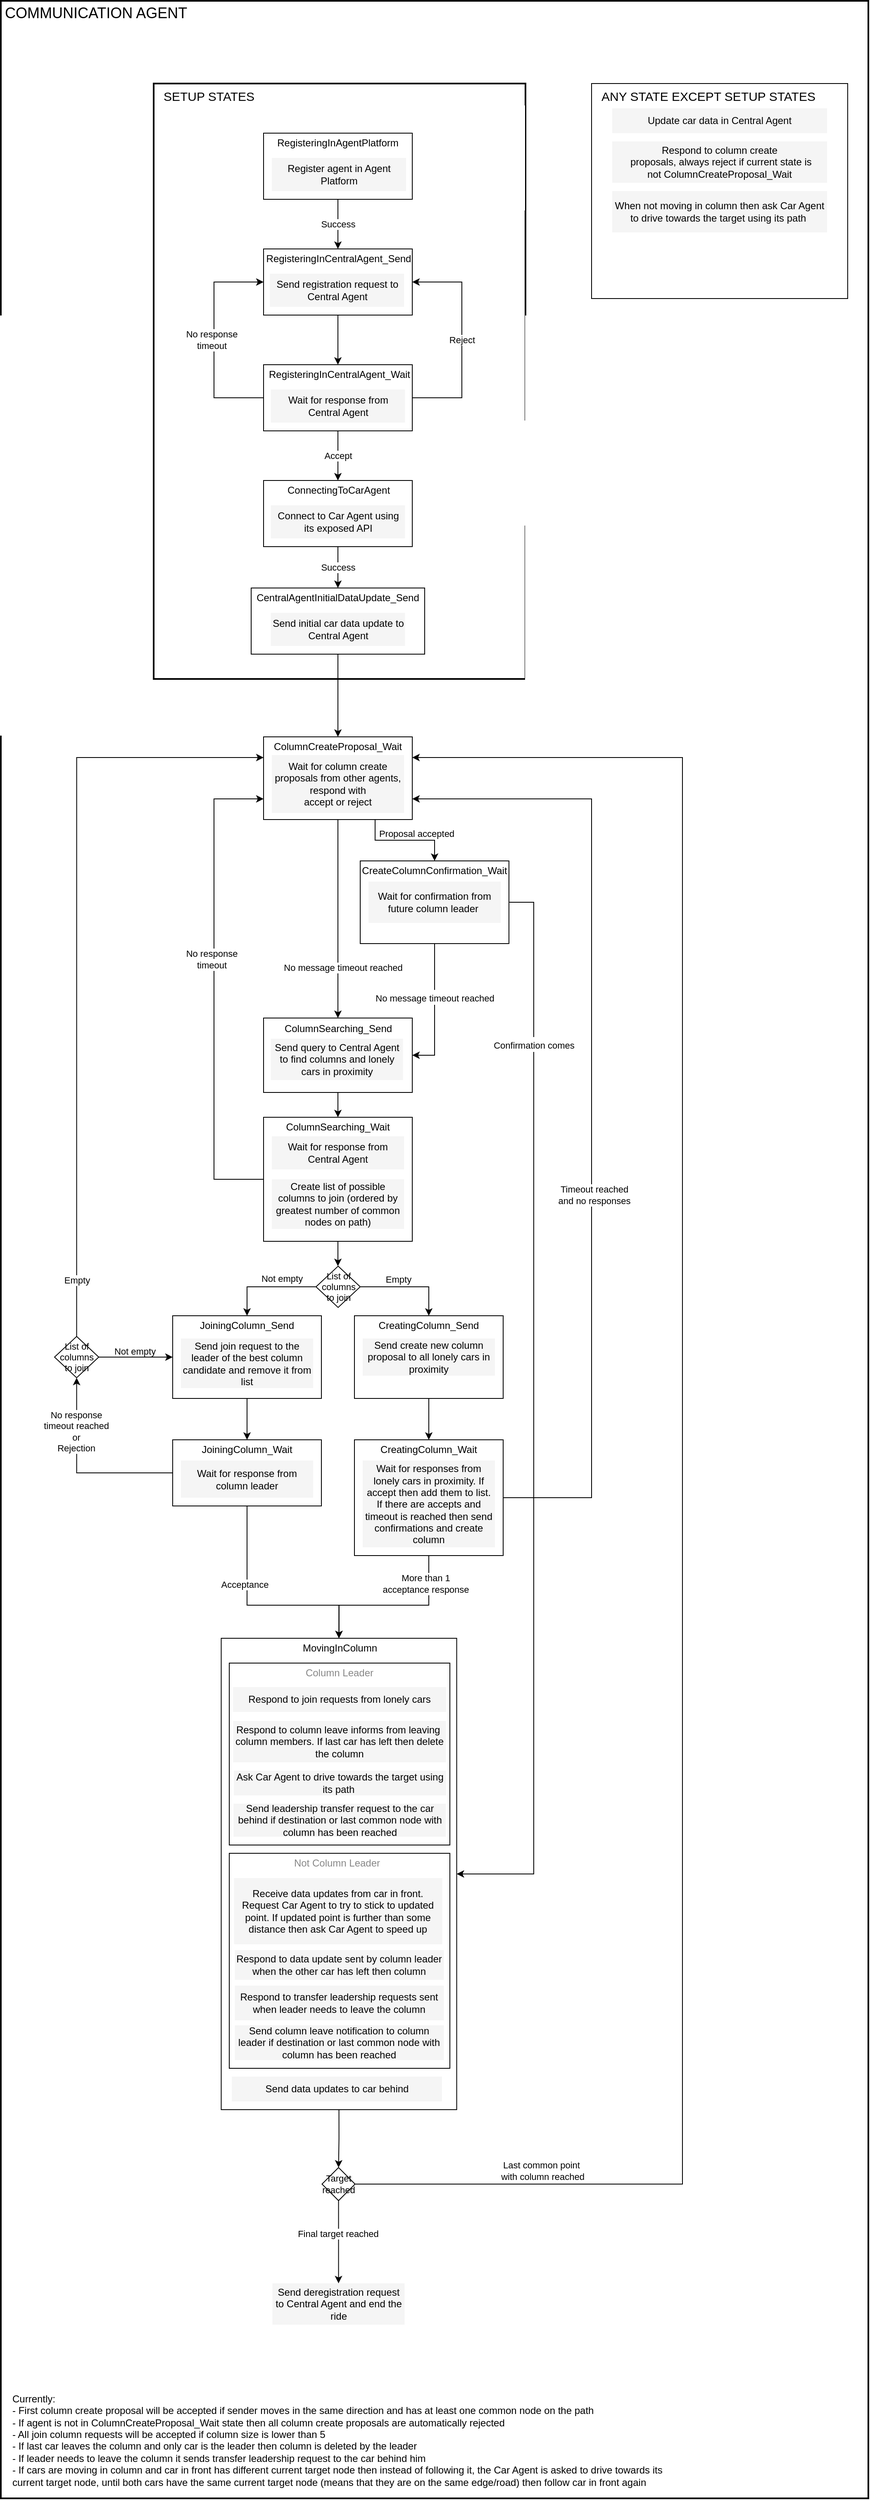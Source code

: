 <mxfile version="14.7.0" type="device"><diagram id="YHQvVkhEAeTArDSiak0m" name="Page-1"><mxGraphModel dx="2484" dy="1894" grid="1" gridSize="10" guides="1" tooltips="1" connect="1" arrows="1" fold="1" page="1" pageScale="1" pageWidth="850" pageHeight="1100" math="0" shadow="0"><root><mxCell id="0"/><mxCell id="1" parent="0"/><mxCell id="WsR1VH7Q-AWfzBjwZzE3-35" value="" style="rounded=0;whiteSpace=wrap;html=1;strokeWidth=2;labelBorderColor=none;" parent="1" vertex="1"><mxGeometry x="-45" y="-510" width="1050" height="3020" as="geometry"/></mxCell><mxCell id="WsR1VH7Q-AWfzBjwZzE3-46" value="" style="rounded=0;whiteSpace=wrap;html=1;" parent="1" vertex="1"><mxGeometry x="670" y="-410" width="310" height="260" as="geometry"/></mxCell><mxCell id="WsR1VH7Q-AWfzBjwZzE3-3" value="Success" style="edgeStyle=orthogonalEdgeStyle;rounded=0;orthogonalLoop=1;jettySize=auto;html=1;exitX=0.5;exitY=1;exitDx=0;exitDy=0;entryX=0.5;entryY=0;entryDx=0;entryDy=0;" parent="1" source="WsR1VH7Q-AWfzBjwZzE3-1" target="WsR1VH7Q-AWfzBjwZzE3-2" edge="1"><mxGeometry relative="1" as="geometry"/></mxCell><mxCell id="WsR1VH7Q-AWfzBjwZzE3-1" value="" style="rounded=0;whiteSpace=wrap;html=1;" parent="1" vertex="1"><mxGeometry x="273" y="-350" width="180" height="80" as="geometry"/></mxCell><mxCell id="WsR1VH7Q-AWfzBjwZzE3-5" style="edgeStyle=orthogonalEdgeStyle;rounded=0;orthogonalLoop=1;jettySize=auto;html=1;exitX=0.5;exitY=1;exitDx=0;exitDy=0;entryX=0.5;entryY=0;entryDx=0;entryDy=0;" parent="1" source="WsR1VH7Q-AWfzBjwZzE3-2" target="WsR1VH7Q-AWfzBjwZzE3-4" edge="1"><mxGeometry relative="1" as="geometry"/></mxCell><mxCell id="WsR1VH7Q-AWfzBjwZzE3-2" value="" style="rounded=0;whiteSpace=wrap;html=1;" parent="1" vertex="1"><mxGeometry x="273" y="-210" width="180" height="80" as="geometry"/></mxCell><mxCell id="WsR1VH7Q-AWfzBjwZzE3-7" style="edgeStyle=orthogonalEdgeStyle;rounded=0;orthogonalLoop=1;jettySize=auto;html=1;exitX=0;exitY=0.5;exitDx=0;exitDy=0;entryX=0;entryY=0.5;entryDx=0;entryDy=0;" parent="1" source="WsR1VH7Q-AWfzBjwZzE3-4" target="WsR1VH7Q-AWfzBjwZzE3-2" edge="1"><mxGeometry relative="1" as="geometry"><Array as="points"><mxPoint x="213" y="-30"/><mxPoint x="213" y="-170"/></Array></mxGeometry></mxCell><mxCell id="WsR1VH7Q-AWfzBjwZzE3-8" value="No response&lt;br&gt;timeout" style="edgeLabel;html=1;align=center;verticalAlign=middle;resizable=0;points=[];" parent="WsR1VH7Q-AWfzBjwZzE3-7" vertex="1" connectable="0"><mxGeometry x="0.146" y="3" relative="1" as="geometry"><mxPoint y="19" as="offset"/></mxGeometry></mxCell><mxCell id="WsR1VH7Q-AWfzBjwZzE3-9" value="Reject" style="edgeStyle=orthogonalEdgeStyle;rounded=0;orthogonalLoop=1;jettySize=auto;html=1;exitX=1;exitY=0.5;exitDx=0;exitDy=0;entryX=1;entryY=0.5;entryDx=0;entryDy=0;" parent="1" source="WsR1VH7Q-AWfzBjwZzE3-4" target="WsR1VH7Q-AWfzBjwZzE3-2" edge="1"><mxGeometry relative="1" as="geometry"><Array as="points"><mxPoint x="513" y="-30"/><mxPoint x="513" y="-170"/></Array><mxPoint as="offset"/></mxGeometry></mxCell><mxCell id="WsR1VH7Q-AWfzBjwZzE3-11" value="Accept" style="edgeStyle=orthogonalEdgeStyle;rounded=0;orthogonalLoop=1;jettySize=auto;html=1;exitX=0.5;exitY=1;exitDx=0;exitDy=0;entryX=0.5;entryY=0;entryDx=0;entryDy=0;" parent="1" source="WsR1VH7Q-AWfzBjwZzE3-4" target="WsR1VH7Q-AWfzBjwZzE3-10" edge="1"><mxGeometry relative="1" as="geometry"/></mxCell><mxCell id="WsR1VH7Q-AWfzBjwZzE3-4" value="" style="rounded=0;whiteSpace=wrap;html=1;" parent="1" vertex="1"><mxGeometry x="273" y="-70" width="180" height="80" as="geometry"/></mxCell><mxCell id="WsR1VH7Q-AWfzBjwZzE3-13" value="Success" style="edgeStyle=orthogonalEdgeStyle;rounded=0;orthogonalLoop=1;jettySize=auto;html=1;exitX=0.5;exitY=1;exitDx=0;exitDy=0;entryX=0.5;entryY=0;entryDx=0;entryDy=0;" parent="1" source="WsR1VH7Q-AWfzBjwZzE3-10" target="wj5cmAI7XCLj0mlrHjiZ-1" edge="1"><mxGeometry relative="1" as="geometry"/></mxCell><mxCell id="WsR1VH7Q-AWfzBjwZzE3-10" value="" style="rounded=0;whiteSpace=wrap;html=1;" parent="1" vertex="1"><mxGeometry x="273" y="70" width="180" height="80" as="geometry"/></mxCell><mxCell id="WsR1VH7Q-AWfzBjwZzE3-16" style="edgeStyle=orthogonalEdgeStyle;rounded=0;orthogonalLoop=1;jettySize=auto;html=1;exitX=0.5;exitY=1;exitDx=0;exitDy=0;entryX=0.5;entryY=0;entryDx=0;entryDy=0;" parent="1" source="WsR1VH7Q-AWfzBjwZzE3-12" target="WsR1VH7Q-AWfzBjwZzE3-15" edge="1"><mxGeometry relative="1" as="geometry"/></mxCell><mxCell id="WsR1VH7Q-AWfzBjwZzE3-12" value="" style="rounded=0;whiteSpace=wrap;html=1;" parent="1" vertex="1"><mxGeometry x="273" y="720" width="180" height="90" as="geometry"/></mxCell><mxCell id="WsR1VH7Q-AWfzBjwZzE3-17" style="edgeStyle=orthogonalEdgeStyle;rounded=0;orthogonalLoop=1;jettySize=auto;html=1;exitX=0;exitY=0.5;exitDx=0;exitDy=0;entryX=0;entryY=0.75;entryDx=0;entryDy=0;" parent="1" source="WsR1VH7Q-AWfzBjwZzE3-15" target="WsR1VH7Q-AWfzBjwZzE3-54" edge="1"><mxGeometry relative="1" as="geometry"><Array as="points"><mxPoint x="213" y="915"/><mxPoint x="213" y="455"/></Array></mxGeometry></mxCell><mxCell id="WsR1VH7Q-AWfzBjwZzE3-18" value="No response&lt;br&gt;timeout" style="edgeLabel;html=1;align=center;verticalAlign=middle;resizable=0;points=[];" parent="WsR1VH7Q-AWfzBjwZzE3-17" vertex="1" connectable="0"><mxGeometry x="0.192" y="3" relative="1" as="geometry"><mxPoint y="19" as="offset"/></mxGeometry></mxCell><mxCell id="WsR1VH7Q-AWfzBjwZzE3-19" style="edgeStyle=orthogonalEdgeStyle;rounded=0;orthogonalLoop=1;jettySize=auto;html=1;exitX=0.5;exitY=1;exitDx=0;exitDy=0;" parent="1" source="WsR1VH7Q-AWfzBjwZzE3-15" edge="1"><mxGeometry relative="1" as="geometry"><mxPoint x="363" y="1020" as="targetPoint"/></mxGeometry></mxCell><mxCell id="WsR1VH7Q-AWfzBjwZzE3-15" value="" style="rounded=0;whiteSpace=wrap;html=1;" parent="1" vertex="1"><mxGeometry x="273" y="840" width="180" height="150" as="geometry"/></mxCell><mxCell id="WsR1VH7Q-AWfzBjwZzE3-21" style="edgeStyle=orthogonalEdgeStyle;rounded=0;orthogonalLoop=1;jettySize=auto;html=1;exitX=0;exitY=0.5;exitDx=0;exitDy=0;entryX=0.5;entryY=0;entryDx=0;entryDy=0;" parent="1" source="WsR1VH7Q-AWfzBjwZzE3-20" target="wTrrUxJ0x1o2J6xo2Q4k-4" edge="1"><mxGeometry relative="1" as="geometry"><mxPoint x="240" y="1140" as="targetPoint"/></mxGeometry></mxCell><mxCell id="wTrrUxJ0x1o2J6xo2Q4k-2" value="Not empty" style="edgeLabel;html=1;align=center;verticalAlign=middle;resizable=0;points=[];" vertex="1" connectable="0" parent="WsR1VH7Q-AWfzBjwZzE3-21"><mxGeometry x="-0.08" relative="1" as="geometry"><mxPoint x="13" y="-10" as="offset"/></mxGeometry></mxCell><mxCell id="WsR1VH7Q-AWfzBjwZzE3-22" style="edgeStyle=orthogonalEdgeStyle;rounded=0;orthogonalLoop=1;jettySize=auto;html=1;exitX=1;exitY=0.5;exitDx=0;exitDy=0;entryX=0.5;entryY=0;entryDx=0;entryDy=0;" parent="1" source="WsR1VH7Q-AWfzBjwZzE3-20" target="wTrrUxJ0x1o2J6xo2Q4k-17" edge="1"><mxGeometry relative="1" as="geometry"><mxPoint x="480" y="1140" as="targetPoint"/></mxGeometry></mxCell><mxCell id="wTrrUxJ0x1o2J6xo2Q4k-15" value="Empty" style="edgeLabel;html=1;align=center;verticalAlign=middle;resizable=0;points=[];" vertex="1" connectable="0" parent="WsR1VH7Q-AWfzBjwZzE3-22"><mxGeometry x="-0.072" y="-1" relative="1" as="geometry"><mxPoint x="-9" y="-10" as="offset"/></mxGeometry></mxCell><mxCell id="WsR1VH7Q-AWfzBjwZzE3-20" value="List of columns to join" style="rhombus;whiteSpace=wrap;html=1;fontSize=11;" parent="1" vertex="1"><mxGeometry x="336.5" y="1020" width="53.5" height="50" as="geometry"/></mxCell><mxCell id="WsR1VH7Q-AWfzBjwZzE3-25" style="edgeStyle=orthogonalEdgeStyle;rounded=0;orthogonalLoop=1;jettySize=auto;html=1;exitX=0;exitY=0.5;exitDx=0;exitDy=0;entryX=0.5;entryY=1;entryDx=0;entryDy=0;" parent="1" source="WsR1VH7Q-AWfzBjwZzE3-23" target="wTrrUxJ0x1o2J6xo2Q4k-10" edge="1"><mxGeometry relative="1" as="geometry"><Array as="points"><mxPoint x="47" y="1270"/></Array></mxGeometry></mxCell><mxCell id="WsR1VH7Q-AWfzBjwZzE3-28" value="No response&lt;br&gt;timeout reached&lt;br&gt;or&lt;br&gt;Rejection" style="edgeLabel;html=1;align=center;verticalAlign=middle;resizable=0;points=[];" parent="WsR1VH7Q-AWfzBjwZzE3-25" vertex="1" connectable="0"><mxGeometry x="-0.205" y="2" relative="1" as="geometry"><mxPoint x="-25" y="-52" as="offset"/></mxGeometry></mxCell><mxCell id="WsR1VH7Q-AWfzBjwZzE3-31" style="edgeStyle=orthogonalEdgeStyle;rounded=0;orthogonalLoop=1;jettySize=auto;html=1;exitX=0.5;exitY=1;exitDx=0;exitDy=0;entryX=0.5;entryY=0;entryDx=0;entryDy=0;" parent="1" source="WsR1VH7Q-AWfzBjwZzE3-23" target="WsR1VH7Q-AWfzBjwZzE3-30" edge="1"><mxGeometry relative="1" as="geometry"><Array as="points"><mxPoint x="253" y="1430"/><mxPoint x="365" y="1430"/></Array></mxGeometry></mxCell><mxCell id="WsR1VH7Q-AWfzBjwZzE3-32" value="Acceptance" style="edgeLabel;html=1;align=center;verticalAlign=middle;resizable=0;points=[];" parent="WsR1VH7Q-AWfzBjwZzE3-31" vertex="1" connectable="0"><mxGeometry x="-0.217" relative="1" as="geometry"><mxPoint x="-3" y="-11" as="offset"/></mxGeometry></mxCell><mxCell id="WsR1VH7Q-AWfzBjwZzE3-23" value="" style="rounded=0;whiteSpace=wrap;html=1;" parent="1" vertex="1"><mxGeometry x="163" y="1230" width="180" height="80" as="geometry"/></mxCell><mxCell id="WsR1VH7Q-AWfzBjwZzE3-26" style="edgeStyle=orthogonalEdgeStyle;rounded=0;orthogonalLoop=1;jettySize=auto;html=1;exitX=1;exitY=0.5;exitDx=0;exitDy=0;entryX=1;entryY=0.75;entryDx=0;entryDy=0;" parent="1" source="WsR1VH7Q-AWfzBjwZzE3-24" target="WsR1VH7Q-AWfzBjwZzE3-54" edge="1"><mxGeometry relative="1" as="geometry"><Array as="points"><mxPoint x="670" y="1300"/><mxPoint x="670" y="455"/></Array></mxGeometry></mxCell><mxCell id="WsR1VH7Q-AWfzBjwZzE3-29" value="Timeout reached&lt;br&gt;and no responses" style="edgeLabel;html=1;align=center;verticalAlign=middle;resizable=0;points=[];" parent="WsR1VH7Q-AWfzBjwZzE3-26" vertex="1" connectable="0"><mxGeometry x="-0.191" y="-3" relative="1" as="geometry"><mxPoint as="offset"/></mxGeometry></mxCell><mxCell id="WsR1VH7Q-AWfzBjwZzE3-34" style="edgeStyle=orthogonalEdgeStyle;rounded=0;orthogonalLoop=1;jettySize=auto;html=1;exitX=0.5;exitY=1;exitDx=0;exitDy=0;entryX=0.5;entryY=0;entryDx=0;entryDy=0;" parent="1" source="WsR1VH7Q-AWfzBjwZzE3-24" target="WsR1VH7Q-AWfzBjwZzE3-30" edge="1"><mxGeometry relative="1" as="geometry"><Array as="points"><mxPoint x="473" y="1430"/><mxPoint x="365" y="1430"/></Array></mxGeometry></mxCell><mxCell id="WsR1VH7Q-AWfzBjwZzE3-24" value="" style="rounded=0;whiteSpace=wrap;html=1;" parent="1" vertex="1"><mxGeometry x="383" y="1230" width="180" height="140" as="geometry"/></mxCell><mxCell id="WsR1VH7Q-AWfzBjwZzE3-88" style="edgeStyle=orthogonalEdgeStyle;rounded=0;orthogonalLoop=1;jettySize=auto;html=1;exitX=0.5;exitY=1;exitDx=0;exitDy=0;entryX=0.5;entryY=0;entryDx=0;entryDy=0;fontSize=15;" parent="1" source="WsR1VH7Q-AWfzBjwZzE3-30" target="WsR1VH7Q-AWfzBjwZzE3-89" edge="1"><mxGeometry relative="1" as="geometry"/></mxCell><mxCell id="WsR1VH7Q-AWfzBjwZzE3-30" value="" style="rounded=0;whiteSpace=wrap;html=1;" parent="1" vertex="1"><mxGeometry x="221.75" y="1470" width="285" height="570" as="geometry"/></mxCell><mxCell id="WsR1VH7Q-AWfzBjwZzE3-41" value="&lt;span style=&quot;font-size: 12px&quot;&gt;MovingInColumn&lt;/span&gt;" style="text;html=1;strokeColor=none;fillColor=none;align=center;verticalAlign=middle;whiteSpace=wrap;rounded=0;fontSize=15;" parent="1" vertex="1"><mxGeometry x="316.5" y="1470" width="97" height="20" as="geometry"/></mxCell><mxCell id="WsR1VH7Q-AWfzBjwZzE3-45" value="Update car data in Central Agent" style="rounded=0;whiteSpace=wrap;html=1;strokeColor=none;fillColor=#F5F5F5;" parent="1" vertex="1"><mxGeometry x="695" y="-380" width="260" height="30" as="geometry"/></mxCell><mxCell id="WsR1VH7Q-AWfzBjwZzE3-51" value="&lt;span style=&quot;font-size: 12px&quot;&gt;CreatingColumn_Wait&lt;/span&gt;" style="text;html=1;strokeColor=none;fillColor=none;align=center;verticalAlign=middle;whiteSpace=wrap;rounded=0;fontSize=15;" parent="1" vertex="1"><mxGeometry x="383" y="1230" width="180" height="20" as="geometry"/></mxCell><mxCell id="WsR1VH7Q-AWfzBjwZzE3-52" value="&lt;span style=&quot;font-size: 12px&quot;&gt;JoiningColumn_Wait&lt;/span&gt;" style="text;html=1;strokeColor=none;fillColor=none;align=center;verticalAlign=middle;whiteSpace=wrap;rounded=0;fontSize=15;" parent="1" vertex="1"><mxGeometry x="163" y="1230" width="180" height="20" as="geometry"/></mxCell><mxCell id="WsR1VH7Q-AWfzBjwZzE3-53" value="Wait for responses from lonely cars in proximity. If accept then add them to list.&lt;br&gt;If there are accepts and timeout is reached then send confirmations and create column" style="rounded=0;whiteSpace=wrap;html=1;strokeColor=none;fillColor=#F5F5F5;" parent="1" vertex="1"><mxGeometry x="393" y="1255" width="160" height="105" as="geometry"/></mxCell><mxCell id="WsR1VH7Q-AWfzBjwZzE3-70" style="edgeStyle=orthogonalEdgeStyle;rounded=0;orthogonalLoop=1;jettySize=auto;html=1;exitX=0.5;exitY=1;exitDx=0;exitDy=0;entryX=0.5;entryY=0;entryDx=0;entryDy=0;fontSize=15;" parent="1" source="WsR1VH7Q-AWfzBjwZzE3-54" target="WsR1VH7Q-AWfzBjwZzE3-12" edge="1"><mxGeometry relative="1" as="geometry"/></mxCell><mxCell id="WsR1VH7Q-AWfzBjwZzE3-75" style="edgeStyle=orthogonalEdgeStyle;rounded=0;orthogonalLoop=1;jettySize=auto;html=1;exitX=1;exitY=0.5;exitDx=0;exitDy=0;entryX=1;entryY=0.5;entryDx=0;entryDy=0;fontSize=15;" parent="1" source="ZZVtPB7LZI66ayrtYoBk-4" target="WsR1VH7Q-AWfzBjwZzE3-30" edge="1"><mxGeometry relative="1" as="geometry"><Array as="points"><mxPoint x="600" y="580"/><mxPoint x="600" y="1755"/></Array></mxGeometry></mxCell><mxCell id="WsR1VH7Q-AWfzBjwZzE3-77" value="&lt;span style=&quot;font-size: 11px&quot;&gt;Confirmation comes&lt;/span&gt;" style="edgeLabel;html=1;align=center;verticalAlign=middle;resizable=0;points=[];fontSize=15;" parent="WsR1VH7Q-AWfzBjwZzE3-75" vertex="1" connectable="0"><mxGeometry x="-0.404" relative="1" as="geometry"><mxPoint y="-186" as="offset"/></mxGeometry></mxCell><mxCell id="ZZVtPB7LZI66ayrtYoBk-6" style="edgeStyle=orthogonalEdgeStyle;rounded=0;orthogonalLoop=1;jettySize=auto;html=1;exitX=0.75;exitY=1;exitDx=0;exitDy=0;entryX=0.5;entryY=0;entryDx=0;entryDy=0;fontSize=15;" parent="1" source="WsR1VH7Q-AWfzBjwZzE3-54" target="ZZVtPB7LZI66ayrtYoBk-5" edge="1"><mxGeometry relative="1" as="geometry"/></mxCell><mxCell id="wTrrUxJ0x1o2J6xo2Q4k-35" value="Proposal accepted" style="edgeLabel;html=1;align=center;verticalAlign=middle;resizable=0;points=[];" vertex="1" connectable="0" parent="ZZVtPB7LZI66ayrtYoBk-6"><mxGeometry x="-0.153" relative="1" as="geometry"><mxPoint x="23" y="-8" as="offset"/></mxGeometry></mxCell><mxCell id="WsR1VH7Q-AWfzBjwZzE3-54" value="" style="rounded=0;whiteSpace=wrap;html=1;" parent="1" vertex="1"><mxGeometry x="273" y="380" width="180" height="100" as="geometry"/></mxCell><mxCell id="WsR1VH7Q-AWfzBjwZzE3-57" value="&lt;span style=&quot;font-size: 12px&quot;&gt;ColumnSearching_Send&lt;/span&gt;" style="text;html=1;strokeColor=none;fillColor=none;align=center;verticalAlign=middle;whiteSpace=wrap;rounded=0;fontSize=15;" parent="1" vertex="1"><mxGeometry x="275" y="721" width="177" height="20" as="geometry"/></mxCell><mxCell id="WsR1VH7Q-AWfzBjwZzE3-58" value="Send query to Central Agent to find columns and lonely cars in proximity" style="rounded=0;whiteSpace=wrap;html=1;strokeColor=none;fillColor=#F5F5F5;" parent="1" vertex="1"><mxGeometry x="281.75" y="745" width="160" height="50" as="geometry"/></mxCell><mxCell id="WsR1VH7Q-AWfzBjwZzE3-59" value="Wait for response from Central Agent" style="rounded=0;whiteSpace=wrap;html=1;strokeColor=none;fillColor=#F5F5F5;" parent="1" vertex="1"><mxGeometry x="283" y="863" width="160" height="40" as="geometry"/></mxCell><mxCell id="WsR1VH7Q-AWfzBjwZzE3-60" value="&lt;span style=&quot;font-size: 12px&quot;&gt;ColumnSearching_Wait&lt;/span&gt;" style="text;html=1;strokeColor=none;fillColor=none;align=center;verticalAlign=middle;whiteSpace=wrap;rounded=0;fontSize=15;" parent="1" vertex="1"><mxGeometry x="273" y="840" width="180" height="20" as="geometry"/></mxCell><mxCell id="WsR1VH7Q-AWfzBjwZzE3-69" value="More than 1&lt;br&gt;acceptance response" style="edgeLabel;html=1;align=center;verticalAlign=middle;resizable=0;points=[];" parent="1" vertex="1" connectable="0"><mxGeometry x="471" y="1317" as="geometry"><mxPoint x="-2" y="87" as="offset"/></mxGeometry></mxCell><mxCell id="WsR1VH7Q-AWfzBjwZzE3-50" value="Wait for column create proposals from other agents, respond with&lt;br&gt;accept or reject" style="rounded=0;whiteSpace=wrap;html=1;strokeColor=none;fillColor=#F5F5F5;" parent="1" vertex="1"><mxGeometry x="283" y="402" width="160" height="70" as="geometry"/></mxCell><mxCell id="WsR1VH7Q-AWfzBjwZzE3-72" value="No message timeout reached" style="edgeLabel;html=1;align=center;verticalAlign=middle;resizable=0;points=[];" parent="1" vertex="1" connectable="0"><mxGeometry x="383" y="670" as="geometry"><mxPoint x="-14" y="-11" as="offset"/></mxGeometry></mxCell><mxCell id="WsR1VH7Q-AWfzBjwZzE3-73" value="&lt;span style=&quot;font-family: &amp;#34;helvetica&amp;#34; ; font-size: 12px&quot;&gt;Column&lt;/span&gt;&lt;span style=&quot;font-family: &amp;#34;helvetica&amp;#34; ; font-size: 12px&quot;&gt;Create&lt;/span&gt;&lt;span style=&quot;font-family: &amp;#34;helvetica&amp;#34; ; font-size: 12px&quot;&gt;Proposal&lt;/span&gt;&lt;span style=&quot;font-family: &amp;#34;helvetica&amp;#34; ; font-size: 12px&quot;&gt;_Wait&lt;/span&gt;" style="text;html=1;strokeColor=none;fillColor=none;align=center;verticalAlign=middle;whiteSpace=wrap;rounded=0;fontSize=15;" parent="1" vertex="1"><mxGeometry x="278" y="380" width="170" height="20" as="geometry"/></mxCell><mxCell id="WsR1VH7Q-AWfzBjwZzE3-81" value="Wait for response from column leader" style="rounded=0;whiteSpace=wrap;html=1;strokeColor=none;fillColor=#F5F5F5;" parent="1" vertex="1"><mxGeometry x="173" y="1255" width="160" height="45" as="geometry"/></mxCell><mxCell id="WsR1VH7Q-AWfzBjwZzE3-90" value="" style="edgeStyle=orthogonalEdgeStyle;rounded=0;orthogonalLoop=1;jettySize=auto;html=1;exitX=1;exitY=0.5;exitDx=0;exitDy=0;fontSize=15;entryX=1;entryY=0.25;entryDx=0;entryDy=0;" parent="1" source="WsR1VH7Q-AWfzBjwZzE3-89" target="WsR1VH7Q-AWfzBjwZzE3-54" edge="1"><mxGeometry relative="1" as="geometry"><mxPoint x="1156" y="1500" as="targetPoint"/><Array as="points"><mxPoint x="780" y="2130"/><mxPoint x="780" y="405"/></Array></mxGeometry></mxCell><mxCell id="WsR1VH7Q-AWfzBjwZzE3-108" value="&lt;font face=&quot;helvetica&quot; style=&quot;font-size: 11px&quot;&gt;&lt;span style=&quot;font-size: 11px&quot;&gt;Last common point&lt;br style=&quot;font-size: 11px&quot;&gt;&amp;nbsp;with column reached&lt;/span&gt;&lt;/font&gt;" style="edgeLabel;html=1;align=center;verticalAlign=middle;resizable=0;points=[];fontSize=11;" parent="WsR1VH7Q-AWfzBjwZzE3-90" vertex="1" connectable="0"><mxGeometry x="-0.811" y="-3" relative="1" as="geometry"><mxPoint x="-7" y="-19" as="offset"/></mxGeometry></mxCell><mxCell id="WsR1VH7Q-AWfzBjwZzE3-104" style="edgeStyle=orthogonalEdgeStyle;rounded=0;orthogonalLoop=1;jettySize=auto;html=1;exitX=0.5;exitY=1;exitDx=0;exitDy=0;entryX=0.5;entryY=0;entryDx=0;entryDy=0;fontSize=15;" parent="1" source="WsR1VH7Q-AWfzBjwZzE3-89" target="WsR1VH7Q-AWfzBjwZzE3-110" edge="1"><mxGeometry relative="1" as="geometry"><mxPoint x="220" y="2200" as="targetPoint"/></mxGeometry></mxCell><mxCell id="WsR1VH7Q-AWfzBjwZzE3-105" value="&lt;span style=&quot;font-family: helvetica; font-size: 11px;&quot;&gt;Final target reached&lt;/span&gt;" style="edgeLabel;html=1;align=center;verticalAlign=middle;resizable=0;points=[];fontSize=11;" parent="WsR1VH7Q-AWfzBjwZzE3-104" vertex="1" connectable="0"><mxGeometry x="-0.308" y="1" relative="1" as="geometry"><mxPoint x="-2" y="5" as="offset"/></mxGeometry></mxCell><mxCell id="WsR1VH7Q-AWfzBjwZzE3-89" value="Target reached" style="rhombus;whiteSpace=wrap;html=1;fontSize=11;" parent="1" vertex="1"><mxGeometry x="343.75" y="2110" width="40" height="40" as="geometry"/></mxCell><mxCell id="WsR1VH7Q-AWfzBjwZzE3-110" value="Send deregistration request to Central Agent and end the ride" style="rounded=0;whiteSpace=wrap;html=1;strokeColor=none;fillColor=#F5F5F5;" parent="1" vertex="1"><mxGeometry x="283.75" y="2250" width="160" height="50" as="geometry"/></mxCell><mxCell id="ZZVtPB7LZI66ayrtYoBk-1" value="Respond to column create&lt;br&gt;&amp;nbsp;proposals, always reject if current state is not&amp;nbsp;&lt;span style=&quot;font-family: &amp;#34;helvetica&amp;#34;&quot;&gt;Column&lt;/span&gt;&lt;span style=&quot;font-family: &amp;#34;helvetica&amp;#34;&quot;&gt;Create&lt;/span&gt;&lt;span style=&quot;font-family: &amp;#34;helvetica&amp;#34;&quot;&gt;Proposal&lt;/span&gt;&lt;span style=&quot;font-family: &amp;#34;helvetica&amp;#34;&quot;&gt;_Wait&lt;/span&gt;" style="rounded=0;whiteSpace=wrap;html=1;strokeColor=none;fillColor=#F5F5F5;" parent="1" vertex="1"><mxGeometry x="695" y="-340" width="260" height="50" as="geometry"/></mxCell><mxCell id="ZZVtPB7LZI66ayrtYoBk-2" value="" style="rounded=0;whiteSpace=wrap;html=1;fillColor=none;strokeWidth=2;comic=0;editable=1;glass=0;sketch=0;shadow=0;" parent="1" vertex="1"><mxGeometry x="140" y="-410" width="450" height="720" as="geometry"/></mxCell><mxCell id="ZZVtPB7LZI66ayrtYoBk-3" value="&lt;font style=&quot;font-size: 15px;&quot;&gt;SETUP STATES&lt;/font&gt;" style="text;html=1;strokeColor=none;fillColor=none;align=left;verticalAlign=middle;whiteSpace=wrap;rounded=0;fontSize=15;" parent="1" vertex="1"><mxGeometry x="150" y="-410" width="170" height="30" as="geometry"/></mxCell><mxCell id="ZZVtPB7LZI66ayrtYoBk-7" style="edgeStyle=orthogonalEdgeStyle;rounded=0;orthogonalLoop=1;jettySize=auto;html=1;exitX=0.5;exitY=1;exitDx=0;exitDy=0;entryX=1;entryY=0.5;entryDx=0;entryDy=0;fontSize=15;" parent="1" source="ZZVtPB7LZI66ayrtYoBk-4" target="WsR1VH7Q-AWfzBjwZzE3-12" edge="1"><mxGeometry relative="1" as="geometry"/></mxCell><mxCell id="ZZVtPB7LZI66ayrtYoBk-8" value="&lt;span style=&quot;font-size: 11px&quot;&gt;No message timeout reached&lt;/span&gt;" style="edgeLabel;html=1;align=center;verticalAlign=middle;resizable=0;points=[];fontSize=15;" parent="ZZVtPB7LZI66ayrtYoBk-7" vertex="1" connectable="0"><mxGeometry x="-0.407" relative="1" as="geometry"><mxPoint y="16" as="offset"/></mxGeometry></mxCell><mxCell id="ZZVtPB7LZI66ayrtYoBk-4" value="" style="rounded=0;whiteSpace=wrap;html=1;" parent="1" vertex="1"><mxGeometry x="390" y="530" width="180" height="100" as="geometry"/></mxCell><mxCell id="ZZVtPB7LZI66ayrtYoBk-5" value="&lt;span style=&quot;font-family: &amp;#34;helvetica&amp;#34; ; font-size: 12px&quot;&gt;CreateColumnConfirmation&lt;/span&gt;&lt;span style=&quot;font-family: &amp;#34;helvetica&amp;#34; ; font-size: 12px&quot;&gt;_Wait&lt;/span&gt;" style="text;html=1;strokeColor=none;fillColor=none;align=center;verticalAlign=middle;whiteSpace=wrap;rounded=0;fontSize=15;" parent="1" vertex="1"><mxGeometry x="390" y="530" width="180" height="20" as="geometry"/></mxCell><mxCell id="WsR1VH7Q-AWfzBjwZzE3-74" value="Wait for confirmation from future column leader&amp;nbsp;" style="rounded=0;whiteSpace=wrap;html=1;strokeColor=none;fillColor=#F5F5F5;" parent="1" vertex="1"><mxGeometry x="400" y="555" width="160" height="50" as="geometry"/></mxCell><mxCell id="wj5cmAI7XCLj0mlrHjiZ-1" value="" style="rounded=0;whiteSpace=wrap;html=1;" parent="1" vertex="1"><mxGeometry x="258" y="200" width="210" height="80" as="geometry"/></mxCell><mxCell id="wj5cmAI7XCLj0mlrHjiZ-2" value="" style="edgeStyle=orthogonalEdgeStyle;rounded=0;orthogonalLoop=1;jettySize=auto;html=1;entryX=0.5;entryY=0;entryDx=0;entryDy=0;" parent="1" source="wj5cmAI7XCLj0mlrHjiZ-1" target="WsR1VH7Q-AWfzBjwZzE3-73" edge="1"><mxGeometry relative="1" as="geometry"><mxPoint x="373" y="90" as="sourcePoint"/><mxPoint x="373" y="140" as="targetPoint"/></mxGeometry></mxCell><mxCell id="wTrrUxJ0x1o2J6xo2Q4k-1" value="Create list of possible columns to join (ordered by greatest number of common nodes on path)" style="rounded=0;whiteSpace=wrap;html=1;strokeColor=none;fillColor=#F5F5F5;" vertex="1" parent="1"><mxGeometry x="283" y="915" width="160" height="60" as="geometry"/></mxCell><mxCell id="wTrrUxJ0x1o2J6xo2Q4k-8" style="edgeStyle=orthogonalEdgeStyle;rounded=0;orthogonalLoop=1;jettySize=auto;html=1;exitX=0.5;exitY=1;exitDx=0;exitDy=0;entryX=0.5;entryY=0;entryDx=0;entryDy=0;" edge="1" parent="1" source="wTrrUxJ0x1o2J6xo2Q4k-3" target="WsR1VH7Q-AWfzBjwZzE3-52"><mxGeometry relative="1" as="geometry"/></mxCell><mxCell id="wTrrUxJ0x1o2J6xo2Q4k-3" value="" style="rounded=0;whiteSpace=wrap;html=1;" vertex="1" parent="1"><mxGeometry x="163" y="1080" width="180" height="100" as="geometry"/></mxCell><mxCell id="wTrrUxJ0x1o2J6xo2Q4k-4" value="&lt;span style=&quot;font-size: 12px&quot;&gt;JoiningColumn_Send&lt;/span&gt;" style="text;html=1;strokeColor=none;fillColor=none;align=center;verticalAlign=middle;whiteSpace=wrap;rounded=0;fontSize=15;" vertex="1" parent="1"><mxGeometry x="163" y="1080" width="180" height="20" as="geometry"/></mxCell><mxCell id="wTrrUxJ0x1o2J6xo2Q4k-5" value="Send join request to the leader of the best column candidate and remove it from list" style="rounded=0;whiteSpace=wrap;html=1;strokeColor=none;fillColor=#F5F5F5;" vertex="1" parent="1"><mxGeometry x="173" y="1107.5" width="160" height="60" as="geometry"/></mxCell><mxCell id="wTrrUxJ0x1o2J6xo2Q4k-12" value="Not empty" style="edgeStyle=orthogonalEdgeStyle;rounded=0;orthogonalLoop=1;jettySize=auto;html=1;exitX=1;exitY=0.5;exitDx=0;exitDy=0;entryX=0;entryY=0.5;entryDx=0;entryDy=0;labelBackgroundColor=none;" edge="1" parent="1" source="wTrrUxJ0x1o2J6xo2Q4k-10" target="wTrrUxJ0x1o2J6xo2Q4k-3"><mxGeometry x="-0.046" y="8" relative="1" as="geometry"><mxPoint x="72.5" y="1147.5" as="sourcePoint"/><mxPoint x="149" y="1147.5" as="targetPoint"/><Array as="points"><mxPoint x="110" y="1130"/><mxPoint x="110" y="1130"/></Array><mxPoint x="1" y="1" as="offset"/></mxGeometry></mxCell><mxCell id="wTrrUxJ0x1o2J6xo2Q4k-13" style="edgeStyle=orthogonalEdgeStyle;rounded=0;orthogonalLoop=1;jettySize=auto;html=1;exitX=0.5;exitY=0;exitDx=0;exitDy=0;entryX=0;entryY=0.25;entryDx=0;entryDy=0;" edge="1" parent="1" source="wTrrUxJ0x1o2J6xo2Q4k-10" target="WsR1VH7Q-AWfzBjwZzE3-54"><mxGeometry relative="1" as="geometry"/></mxCell><mxCell id="wTrrUxJ0x1o2J6xo2Q4k-21" value="Empty" style="edgeLabel;html=1;align=center;verticalAlign=middle;resizable=0;points=[];" vertex="1" connectable="0" parent="wTrrUxJ0x1o2J6xo2Q4k-13"><mxGeometry x="-0.755" y="1" relative="1" as="geometry"><mxPoint x="1" y="45" as="offset"/></mxGeometry></mxCell><mxCell id="wTrrUxJ0x1o2J6xo2Q4k-10" value="List of columns to join" style="rhombus;whiteSpace=wrap;html=1;fontSize=11;" vertex="1" parent="1"><mxGeometry x="20" y="1105" width="53.5" height="50" as="geometry"/></mxCell><mxCell id="wTrrUxJ0x1o2J6xo2Q4k-20" style="edgeStyle=orthogonalEdgeStyle;rounded=0;orthogonalLoop=1;jettySize=auto;html=1;exitX=0.5;exitY=1;exitDx=0;exitDy=0;entryX=0.5;entryY=0;entryDx=0;entryDy=0;" edge="1" parent="1" source="wTrrUxJ0x1o2J6xo2Q4k-16" target="WsR1VH7Q-AWfzBjwZzE3-51"><mxGeometry relative="1" as="geometry"/></mxCell><mxCell id="wTrrUxJ0x1o2J6xo2Q4k-16" value="" style="rounded=0;whiteSpace=wrap;html=1;" vertex="1" parent="1"><mxGeometry x="383" y="1080" width="180" height="100" as="geometry"/></mxCell><mxCell id="wTrrUxJ0x1o2J6xo2Q4k-17" value="&lt;span style=&quot;font-size: 12px&quot;&gt;CreatingColumn_Send&lt;/span&gt;" style="text;html=1;strokeColor=none;fillColor=none;align=center;verticalAlign=middle;whiteSpace=wrap;rounded=0;fontSize=15;" vertex="1" parent="1"><mxGeometry x="383" y="1080" width="180" height="20" as="geometry"/></mxCell><mxCell id="wTrrUxJ0x1o2J6xo2Q4k-18" value="Send create new column proposal to all lonely cars in proximity" style="rounded=0;whiteSpace=wrap;html=1;strokeColor=none;fillColor=#F5F5F5;" vertex="1" parent="1"><mxGeometry x="393" y="1107.5" width="160" height="45" as="geometry"/></mxCell><mxCell id="wTrrUxJ0x1o2J6xo2Q4k-22" value="Register agent in Agent Platform" style="rounded=0;whiteSpace=wrap;html=1;strokeColor=none;fillColor=#F5F5F5;" vertex="1" parent="1"><mxGeometry x="283" y="-320" width="162.5" height="40" as="geometry"/></mxCell><mxCell id="wTrrUxJ0x1o2J6xo2Q4k-23" value="&lt;span style=&quot;font-size: 12px&quot;&gt;RegisteringInAgentPlatform&lt;/span&gt;" style="text;html=1;strokeColor=none;fillColor=none;align=center;verticalAlign=middle;whiteSpace=wrap;rounded=0;fontSize=15;" vertex="1" parent="1"><mxGeometry x="278" y="-350" width="170" height="20" as="geometry"/></mxCell><mxCell id="wTrrUxJ0x1o2J6xo2Q4k-25" value="&lt;span style=&quot;font-size: 12px&quot;&gt;RegisteringInCentralAgent_Send&lt;/span&gt;" style="text;html=1;strokeColor=none;fillColor=none;align=center;verticalAlign=middle;whiteSpace=wrap;rounded=0;fontSize=15;" vertex="1" parent="1"><mxGeometry x="278.75" y="-210" width="170" height="20" as="geometry"/></mxCell><mxCell id="wTrrUxJ0x1o2J6xo2Q4k-26" value="Send registration request to Central Agent" style="rounded=0;whiteSpace=wrap;html=1;strokeColor=none;fillColor=#F5F5F5;" vertex="1" parent="1"><mxGeometry x="280.5" y="-180" width="162.5" height="40" as="geometry"/></mxCell><mxCell id="wTrrUxJ0x1o2J6xo2Q4k-27" value="&lt;span style=&quot;font-size: 12px&quot;&gt;RegisteringInCentralAgent_Wait&lt;/span&gt;" style="text;html=1;strokeColor=none;fillColor=none;align=center;verticalAlign=middle;whiteSpace=wrap;rounded=0;fontSize=15;" vertex="1" parent="1"><mxGeometry x="280" y="-70" width="170" height="20" as="geometry"/></mxCell><mxCell id="wTrrUxJ0x1o2J6xo2Q4k-28" value="Wait for response from Central Agent" style="rounded=0;whiteSpace=wrap;html=1;strokeColor=none;fillColor=#F5F5F5;" vertex="1" parent="1"><mxGeometry x="281.75" y="-40" width="162.5" height="40" as="geometry"/></mxCell><mxCell id="wTrrUxJ0x1o2J6xo2Q4k-30" value="&lt;span style=&quot;font-size: 12px&quot;&gt;ConnectingToCarAgent&lt;/span&gt;" style="text;html=1;strokeColor=none;fillColor=none;align=center;verticalAlign=middle;whiteSpace=wrap;rounded=0;fontSize=15;" vertex="1" parent="1"><mxGeometry x="279.25" y="70" width="170" height="20" as="geometry"/></mxCell><mxCell id="wTrrUxJ0x1o2J6xo2Q4k-31" value="Connect to Car Agent using its exposed API" style="rounded=0;whiteSpace=wrap;html=1;strokeColor=none;fillColor=#F5F5F5;" vertex="1" parent="1"><mxGeometry x="281.75" y="100" width="162.5" height="40" as="geometry"/></mxCell><mxCell id="wTrrUxJ0x1o2J6xo2Q4k-32" value="&lt;span style=&quot;font-size: 12px&quot;&gt;CentralAgent&lt;/span&gt;&lt;span style=&quot;font-size: 12px&quot;&gt;InitialDataUpdate_Send&lt;/span&gt;" style="text;html=1;strokeColor=none;fillColor=none;align=center;verticalAlign=middle;whiteSpace=wrap;rounded=0;fontSize=15;labelBackgroundColor=#ffffff;" vertex="1" parent="1"><mxGeometry x="258" y="200" width="210" height="20" as="geometry"/></mxCell><mxCell id="wTrrUxJ0x1o2J6xo2Q4k-33" value="Send initial car data update to Central Agent" style="rounded=0;whiteSpace=wrap;html=1;strokeColor=none;fillColor=#F5F5F5;" vertex="1" parent="1"><mxGeometry x="281.75" y="230" width="162.5" height="40" as="geometry"/></mxCell><mxCell id="wTrrUxJ0x1o2J6xo2Q4k-34" value="&lt;span style=&quot;font-size: 18px&quot;&gt;COMMUNICATION AGENT&lt;/span&gt;" style="text;html=1;strokeColor=none;fillColor=none;align=left;verticalAlign=middle;whiteSpace=wrap;rounded=0;fontSize=15;" vertex="1" parent="1"><mxGeometry x="-41.75" y="-510" width="280" height="30" as="geometry"/></mxCell><mxCell id="wTrrUxJ0x1o2J6xo2Q4k-36" value="Currently:&lt;br&gt;- First column create proposal will be accepted if sender moves in the same direction and has at least one common node on the path&lt;br&gt;- If agent is not in&amp;nbsp;&lt;span style=&quot;text-align: center; font-family: helvetica;&quot;&gt;Column&lt;/span&gt;&lt;span style=&quot;text-align: center; font-family: helvetica;&quot;&gt;Create&lt;/span&gt;&lt;span style=&quot;text-align: center; font-family: helvetica;&quot;&gt;Proposal&lt;/span&gt;&lt;span style=&quot;text-align: center; font-family: helvetica;&quot;&gt;_Wait state then all column create proposals are automatically rejected&lt;br&gt;- All join column requests will be accepted if column size is lower than 5&lt;br&gt;- If last car leaves the column and only car is the leader then column is deleted by the leader&lt;br&gt;- If leader needs to leave the column it sends transfer leadership request to the car behind him&lt;br&gt;- If cars are moving in column and car in front has different current target node then instead of following it, the Car Agent is asked to drive towards its current target node, until both cars have the same current target node (means that they are on the same edge/road) then follow car in front again&lt;br&gt;&lt;/span&gt;" style="text;html=1;strokeColor=none;fillColor=none;align=left;verticalAlign=bottom;whiteSpace=wrap;rounded=0;shadow=0;glass=0;labelBackgroundColor=none;comic=0;sketch=0;" vertex="1" parent="1"><mxGeometry x="-33.25" y="2340" width="813.25" height="160" as="geometry"/></mxCell><mxCell id="wTrrUxJ0x1o2J6xo2Q4k-39" value="" style="rounded=0;whiteSpace=wrap;html=1;fillColor=none;" vertex="1" parent="1"><mxGeometry x="231.5" y="1500" width="267" height="220" as="geometry"/></mxCell><mxCell id="WsR1VH7Q-AWfzBjwZzE3-44" value="Send data updates to car behind" style="rounded=0;whiteSpace=wrap;html=1;strokeColor=none;fillColor=#F5F5F5;" parent="1" vertex="1"><mxGeometry x="234.62" y="2000" width="254.25" height="30" as="geometry"/></mxCell><mxCell id="WsR1VH7Q-AWfzBjwZzE3-83" value="Respond to join requests from lonely cars" style="rounded=0;whiteSpace=wrap;html=1;strokeColor=none;fillColor=#F5F5F5;" parent="1" vertex="1"><mxGeometry x="236" y="1529" width="258" height="30" as="geometry"/></mxCell><mxCell id="WsR1VH7Q-AWfzBjwZzE3-84" value="Respond to column leave informs from leaving&amp;nbsp;&lt;br&gt;column members. If last car has left then delete the column" style="rounded=0;whiteSpace=wrap;html=1;strokeColor=none;fillColor=#F5F5F5;" parent="1" vertex="1"><mxGeometry x="236.25" y="1570" width="257.5" height="50" as="geometry"/></mxCell><mxCell id="wTrrUxJ0x1o2J6xo2Q4k-40" value="&lt;span style=&quot;font-size: 12px&quot;&gt;Column Leader&lt;/span&gt;" style="text;html=1;strokeColor=none;fillColor=none;align=center;verticalAlign=middle;whiteSpace=wrap;rounded=0;fontSize=15;fontColor=#878787;fontStyle=0" vertex="1" parent="1"><mxGeometry x="300" y="1500" width="130" height="20" as="geometry"/></mxCell><mxCell id="wTrrUxJ0x1o2J6xo2Q4k-42" value="Ask Car Agent to drive towards the target using its path&amp;nbsp;" style="rounded=0;whiteSpace=wrap;html=1;strokeColor=none;fillColor=#F5F5F5;" vertex="1" parent="1"><mxGeometry x="237" y="1630" width="257" height="30" as="geometry"/></mxCell><mxCell id="wTrrUxJ0x1o2J6xo2Q4k-43" value="" style="rounded=0;whiteSpace=wrap;html=1;fillColor=none;" vertex="1" parent="1"><mxGeometry x="231.5" y="1730" width="267" height="260" as="geometry"/></mxCell><mxCell id="wTrrUxJ0x1o2J6xo2Q4k-44" value="&lt;span style=&quot;font-size: 12px&quot;&gt;Not Column Leader&lt;/span&gt;" style="text;html=1;strokeColor=none;fillColor=none;align=center;verticalAlign=middle;whiteSpace=wrap;rounded=0;fontSize=15;fontColor=#878787;fontStyle=0" vertex="1" parent="1"><mxGeometry x="291.75" y="1730" width="140" height="20" as="geometry"/></mxCell><mxCell id="WsR1VH7Q-AWfzBjwZzE3-40" value="Receive data updates from car in front.&lt;br&gt;Request Car Agent to try to stick to updated point. If updated point is further than some distance then ask Car Agent to speed up" style="rounded=0;whiteSpace=wrap;html=1;strokeColor=none;fillColor=#F5F5F5;" parent="1" vertex="1"><mxGeometry x="237.25" y="1760" width="252" height="80" as="geometry"/></mxCell><mxCell id="WsR1VH7Q-AWfzBjwZzE3-85" value="Respond to data update&amp;nbsp;sent by column leader when the other car has left then column" style="rounded=0;whiteSpace=wrap;html=1;strokeColor=none;fillColor=#F5F5F5;" parent="1" vertex="1"><mxGeometry x="238.25" y="1847" width="253" height="36" as="geometry"/></mxCell><mxCell id="WsR1VH7Q-AWfzBjwZzE3-86" value="Respond to transfer leadership requests sent when leader needs to leave the column" style="rounded=0;whiteSpace=wrap;html=1;strokeColor=none;fillColor=#F5F5F5;" parent="1" vertex="1"><mxGeometry x="238.25" y="1890" width="253" height="42" as="geometry"/></mxCell><mxCell id="wTrrUxJ0x1o2J6xo2Q4k-46" value="When not moving in column then ask Car Agent to drive towards the target using its path&amp;nbsp;" style="rounded=0;whiteSpace=wrap;html=1;strokeColor=none;fillColor=#F5F5F5;" vertex="1" parent="1"><mxGeometry x="695" y="-280" width="260" height="50" as="geometry"/></mxCell><mxCell id="wTrrUxJ0x1o2J6xo2Q4k-47" value="Send leadership transfer request to the car behind if destination or last common node with column&amp;nbsp;has been reached" style="rounded=0;whiteSpace=wrap;html=1;strokeColor=none;fillColor=#F5F5F5;" vertex="1" parent="1"><mxGeometry x="236.63" y="1670" width="257" height="40" as="geometry"/></mxCell><mxCell id="wTrrUxJ0x1o2J6xo2Q4k-48" value="Send column leave notification to column leader if destination or last common node with column has been reached" style="rounded=0;whiteSpace=wrap;html=1;strokeColor=none;fillColor=#F5F5F5;" vertex="1" parent="1"><mxGeometry x="238.25" y="1938" width="253" height="42" as="geometry"/></mxCell><mxCell id="wTrrUxJ0x1o2J6xo2Q4k-50" value="&lt;font style=&quot;font-size: 15px;&quot;&gt;ANY STATE EXCEPT SETUP STATES&lt;/font&gt;" style="text;html=1;strokeColor=none;fillColor=none;align=left;verticalAlign=middle;whiteSpace=wrap;rounded=0;fontSize=15;" vertex="1" parent="1"><mxGeometry x="680" y="-410" width="300" height="30" as="geometry"/></mxCell></root></mxGraphModel></diagram></mxfile>